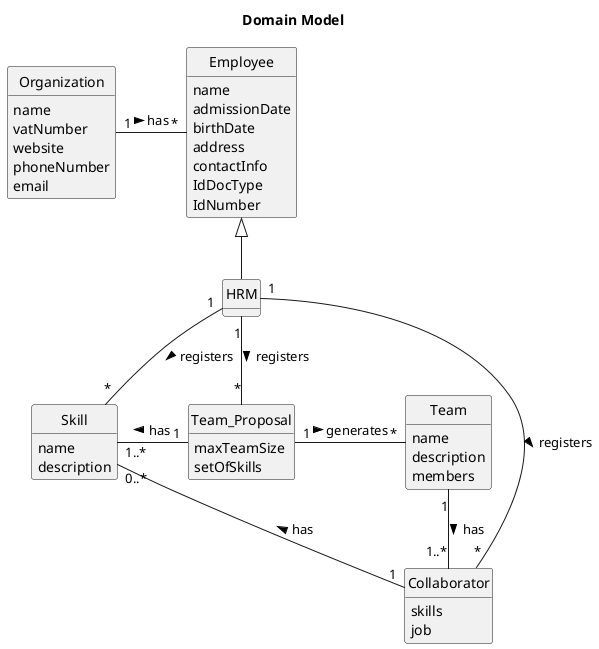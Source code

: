@startuml
skinparam monochrome true
skinparam packageStyle rectangle
skinparam shadowing false
'skinparam linetype ortho
'left to right direction
skinparam classAttributeIconSize 0
hide circle
hide methods

title Domain Model

class Organization {
    name
    vatNumber
    website
    phoneNumber
    email
}

class Employee {
    name
    admissionDate
    birthDate
    address
    contactInfo
    IdDocType
    IdNumber
}

class HRM{

}

class Collaborator{
    skills
    job
}

class Skill{
    name
    description
}

class Team_Proposal{
    maxTeamSize
    setOfSkills
}

class Team{
    name
    description
    members
}

Organization "1" --right "*" Employee : "has >"
HRM --up|> Employee
HRM "1" -- "*" Collaborator : "registers >"
HRM "1" -- "*" Skill : "registers >"
Team_Proposal "1" --left "1..*" Skill : "has >"
Collaborator "1" -- "0..*" Skill : "has >"
HRM "1" --down "*" Team_Proposal : "registers >"
Team_Proposal "1" --right "*" Team : "generates >"
Team "1" -- "1..*" Collaborator : "has >"

@enduml